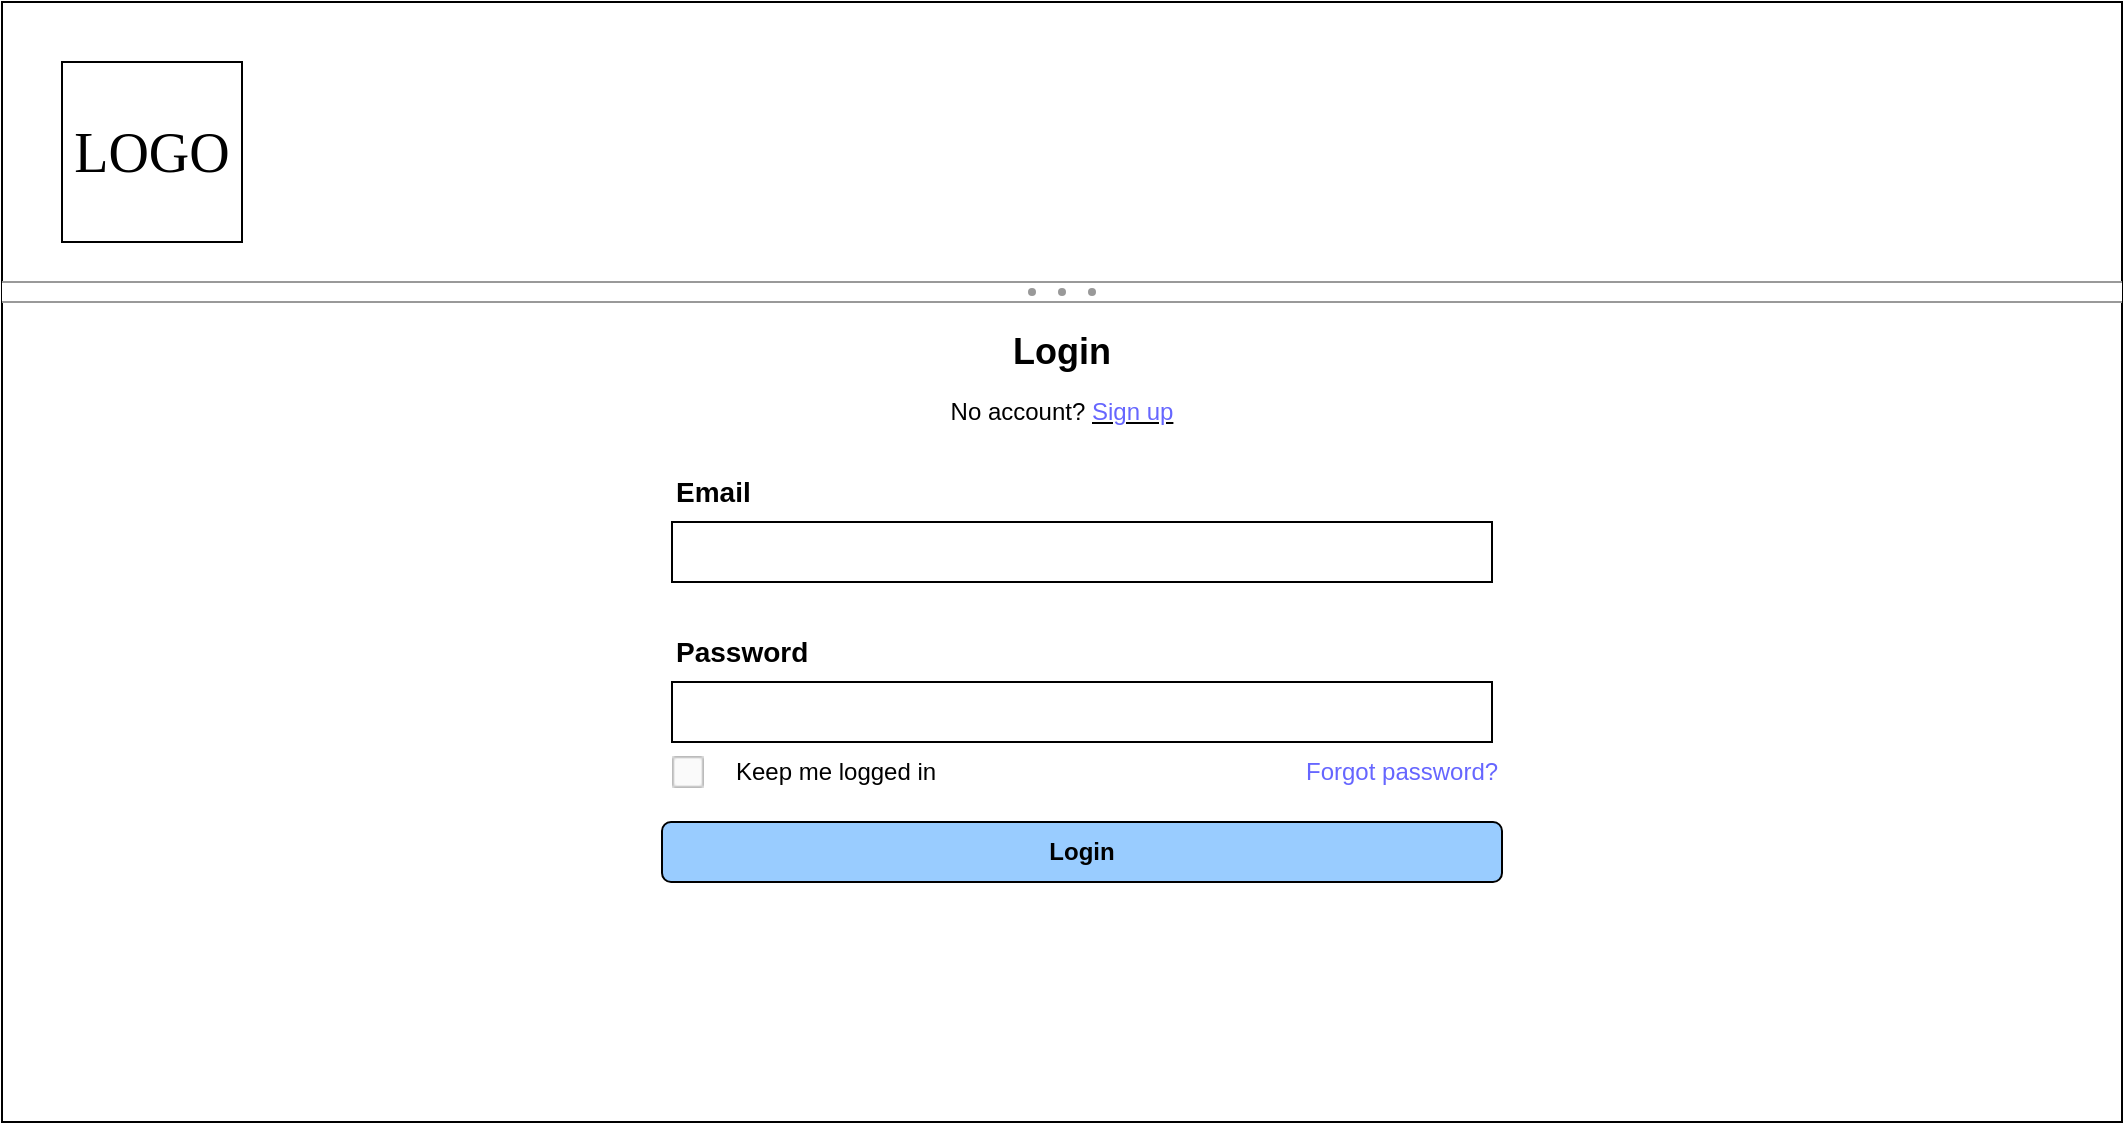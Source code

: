<mxfile version="21.0.10" type="github">
  <diagram name="Page-1" id="03018318-947c-dd8e-b7a3-06fadd420f32">
    <mxGraphModel dx="1050" dy="1391" grid="0" gridSize="10" guides="1" tooltips="1" connect="1" arrows="1" fold="1" page="1" pageScale="1" pageWidth="1100" pageHeight="850" background="none" math="0" shadow="0">
      <root>
        <mxCell id="0" />
        <mxCell id="1" parent="0" />
        <mxCell id="UVgTpFtXeplExd63LQli-21" value="" style="whiteSpace=wrap;html=1;rounded=0;shadow=0;labelBackgroundColor=none;strokeColor=#000000;strokeWidth=1;fillColor=none;fontFamily=Verdana;fontSize=12;fontColor=#000000;align=center;comic=0;movable=1;resizable=1;rotatable=1;deletable=1;editable=1;locked=0;connectable=1;" parent="1" vertex="1">
          <mxGeometry x="10" y="-390" width="1060" height="560" as="geometry" />
        </mxCell>
        <mxCell id="677b7b8949515195-2" value="LOGO" style="whiteSpace=wrap;html=1;rounded=0;shadow=0;labelBackgroundColor=none;strokeWidth=1;fontFamily=Verdana;fontSize=28;align=center;comic=0;" parent="1" vertex="1">
          <mxGeometry x="40" y="-360" width="90" height="90" as="geometry" />
        </mxCell>
        <mxCell id="UVgTpFtXeplExd63LQli-22" value="" style="rounded=0;whiteSpace=wrap;html=1;" parent="1" vertex="1">
          <mxGeometry x="345" y="-130" width="410" height="30" as="geometry" />
        </mxCell>
        <mxCell id="UVgTpFtXeplExd63LQli-27" value="" style="verticalLabelPosition=bottom;shadow=0;dashed=0;align=center;html=1;verticalAlign=top;strokeWidth=1;shape=mxgraph.mockup.forms.splitter;strokeColor=#999999;" parent="1" vertex="1">
          <mxGeometry x="10" y="-250" width="1060" height="10" as="geometry" />
        </mxCell>
        <mxCell id="UVgTpFtXeplExd63LQli-28" value="Email" style="text;html=1;strokeColor=none;fillColor=none;align=left;verticalAlign=middle;whiteSpace=wrap;rounded=0;fontStyle=1;fontSize=14;" parent="1" vertex="1">
          <mxGeometry x="345" y="-160" width="165" height="30" as="geometry" />
        </mxCell>
        <mxCell id="UVgTpFtXeplExd63LQli-29" value="&lt;b style=&quot;font-size: 18px;&quot;&gt;Login&lt;/b&gt;" style="text;html=1;strokeColor=none;fillColor=none;align=center;verticalAlign=middle;whiteSpace=wrap;rounded=0;fontSize=18;" parent="1" vertex="1">
          <mxGeometry x="500" y="-230" width="80" height="30" as="geometry" />
        </mxCell>
        <mxCell id="UVgTpFtXeplExd63LQli-30" value="" style="rounded=0;whiteSpace=wrap;html=1;" parent="1" vertex="1">
          <mxGeometry x="345" y="-50" width="410" height="30" as="geometry" />
        </mxCell>
        <mxCell id="UVgTpFtXeplExd63LQli-31" value="Password" style="text;html=1;strokeColor=none;fillColor=none;align=left;verticalAlign=middle;whiteSpace=wrap;rounded=0;fontStyle=1;fontSize=14;" parent="1" vertex="1">
          <mxGeometry x="345" y="-80" width="165" height="30" as="geometry" />
        </mxCell>
        <mxCell id="UVgTpFtXeplExd63LQli-43" value="Keep me logged in" style="text;html=1;strokeColor=none;fillColor=none;align=left;verticalAlign=middle;whiteSpace=wrap;rounded=0;fontStyle=0;fontSize=12;" parent="1" vertex="1">
          <mxGeometry x="375" y="-20" width="175" height="30" as="geometry" />
        </mxCell>
        <mxCell id="UVgTpFtXeplExd63LQli-44" value="" style="shape=image;verticalLabelPosition=bottom;labelBackgroundColor=default;verticalAlign=top;aspect=fixed;imageAspect=0;image=data:image/png,iVBORw0KGgoAAAANSUhEUgAAABAAAAAQCAYAAAAf8/9hAAAAWklEQVQ4je3ToRHAMAxDUSVXQa+QDbL/IOEBXkFQoOVlvpKCiP/H1Pbed2bCNiojiTEGrszEnBMRUQIkYa2FbrscA0BEwDZ6uXztAAf4CUASksqhJJBE+3rnBzocJ/m1VczfAAAAAElFTkSuQmCC;" parent="1" vertex="1">
          <mxGeometry x="345" y="-13" width="16" height="16" as="geometry" />
        </mxCell>
        <mxCell id="UVgTpFtXeplExd63LQli-45" value="&lt;div style=&quot;direction: ltr;&quot;&gt;&lt;span style=&quot;background-color: initial;&quot;&gt;No account? &lt;u style=&quot;&quot;&gt;&lt;font color=&quot;#6666ff&quot;&gt;Sign up&lt;/font&gt;&lt;/u&gt;&lt;/span&gt;&lt;/div&gt;" style="text;html=1;strokeColor=none;fillColor=none;align=center;verticalAlign=middle;whiteSpace=wrap;rounded=0;" parent="1" vertex="1">
          <mxGeometry x="420" y="-200" width="240" height="30" as="geometry" />
        </mxCell>
        <mxCell id="UVgTpFtXeplExd63LQli-46" value="&lt;b&gt;Login&lt;/b&gt;" style="rounded=1;whiteSpace=wrap;html=1;fillColor=#99CCFF;" parent="1" vertex="1">
          <mxGeometry x="340" y="20" width="420" height="30" as="geometry" />
        </mxCell>
        <mxCell id="UVgTpFtXeplExd63LQli-48" value="&lt;font color=&quot;#6666ff&quot;&gt;Forgot password?&lt;/font&gt;" style="text;html=1;strokeColor=none;fillColor=none;align=left;verticalAlign=middle;whiteSpace=wrap;rounded=0;fontStyle=0;fontSize=12;" parent="1" vertex="1">
          <mxGeometry x="660" y="-20" width="175" height="30" as="geometry" />
        </mxCell>
      </root>
    </mxGraphModel>
  </diagram>
</mxfile>
